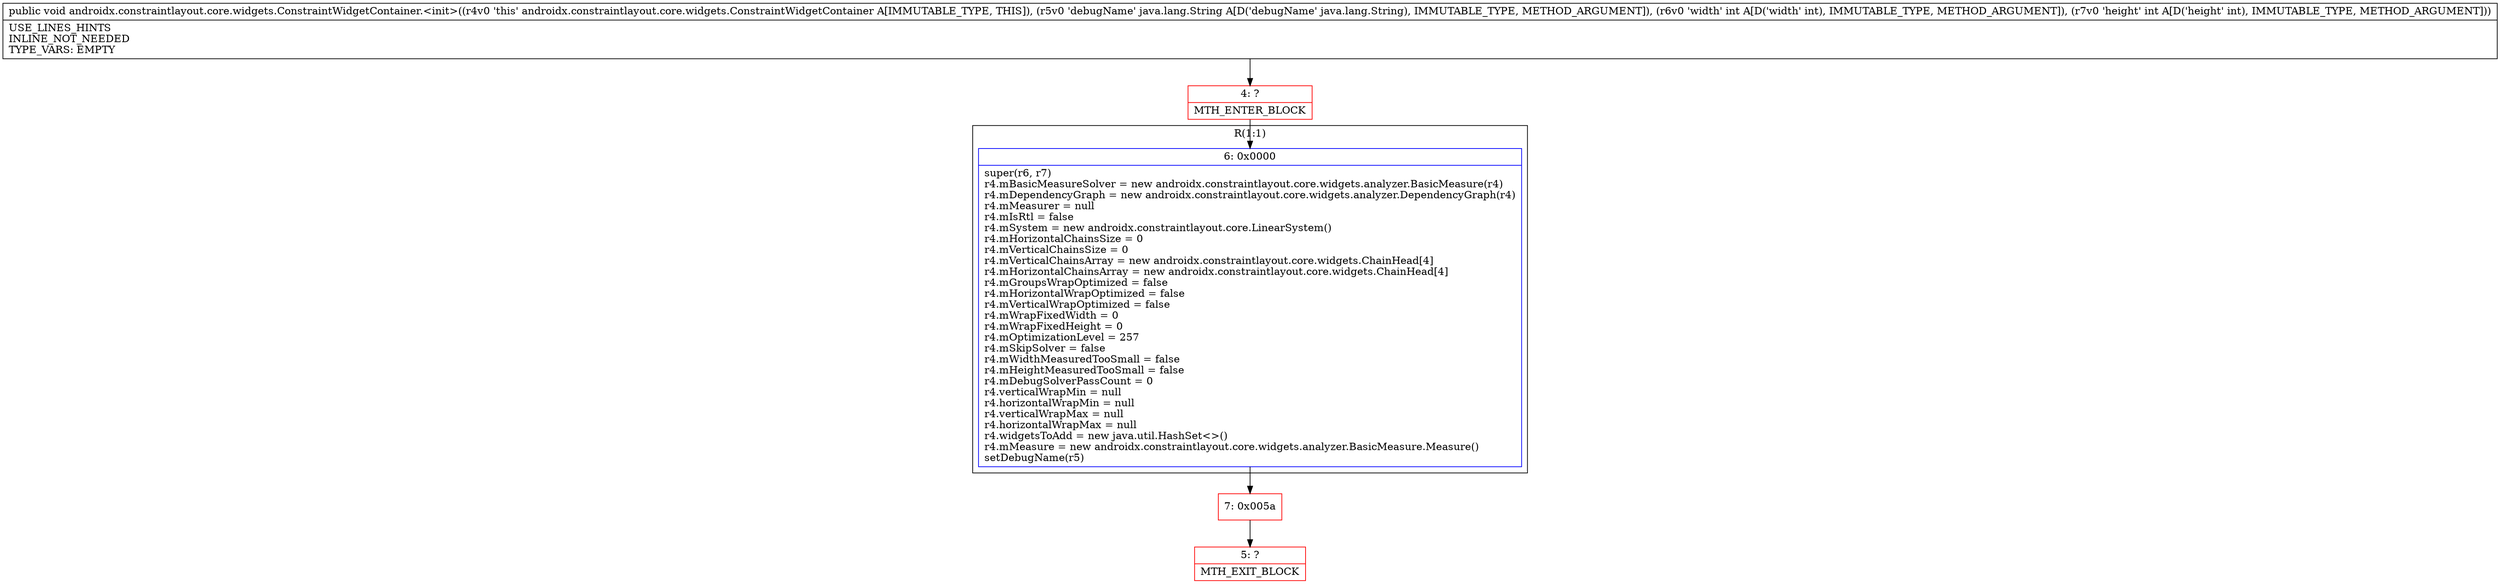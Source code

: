 digraph "CFG forandroidx.constraintlayout.core.widgets.ConstraintWidgetContainer.\<init\>(Ljava\/lang\/String;II)V" {
subgraph cluster_Region_1041015894 {
label = "R(1:1)";
node [shape=record,color=blue];
Node_6 [shape=record,label="{6\:\ 0x0000|super(r6, r7)\lr4.mBasicMeasureSolver = new androidx.constraintlayout.core.widgets.analyzer.BasicMeasure(r4)\lr4.mDependencyGraph = new androidx.constraintlayout.core.widgets.analyzer.DependencyGraph(r4)\lr4.mMeasurer = null\lr4.mIsRtl = false\lr4.mSystem = new androidx.constraintlayout.core.LinearSystem()\lr4.mHorizontalChainsSize = 0\lr4.mVerticalChainsSize = 0\lr4.mVerticalChainsArray = new androidx.constraintlayout.core.widgets.ChainHead[4]\lr4.mHorizontalChainsArray = new androidx.constraintlayout.core.widgets.ChainHead[4]\lr4.mGroupsWrapOptimized = false\lr4.mHorizontalWrapOptimized = false\lr4.mVerticalWrapOptimized = false\lr4.mWrapFixedWidth = 0\lr4.mWrapFixedHeight = 0\lr4.mOptimizationLevel = 257\lr4.mSkipSolver = false\lr4.mWidthMeasuredTooSmall = false\lr4.mHeightMeasuredTooSmall = false\lr4.mDebugSolverPassCount = 0\lr4.verticalWrapMin = null\lr4.horizontalWrapMin = null\lr4.verticalWrapMax = null\lr4.horizontalWrapMax = null\lr4.widgetsToAdd = new java.util.HashSet\<\>()\lr4.mMeasure = new androidx.constraintlayout.core.widgets.analyzer.BasicMeasure.Measure()\lsetDebugName(r5)\l}"];
}
Node_4 [shape=record,color=red,label="{4\:\ ?|MTH_ENTER_BLOCK\l}"];
Node_7 [shape=record,color=red,label="{7\:\ 0x005a}"];
Node_5 [shape=record,color=red,label="{5\:\ ?|MTH_EXIT_BLOCK\l}"];
MethodNode[shape=record,label="{public void androidx.constraintlayout.core.widgets.ConstraintWidgetContainer.\<init\>((r4v0 'this' androidx.constraintlayout.core.widgets.ConstraintWidgetContainer A[IMMUTABLE_TYPE, THIS]), (r5v0 'debugName' java.lang.String A[D('debugName' java.lang.String), IMMUTABLE_TYPE, METHOD_ARGUMENT]), (r6v0 'width' int A[D('width' int), IMMUTABLE_TYPE, METHOD_ARGUMENT]), (r7v0 'height' int A[D('height' int), IMMUTABLE_TYPE, METHOD_ARGUMENT]))  | USE_LINES_HINTS\lINLINE_NOT_NEEDED\lTYPE_VARS: EMPTY\l}"];
MethodNode -> Node_4;Node_6 -> Node_7;
Node_4 -> Node_6;
Node_7 -> Node_5;
}

